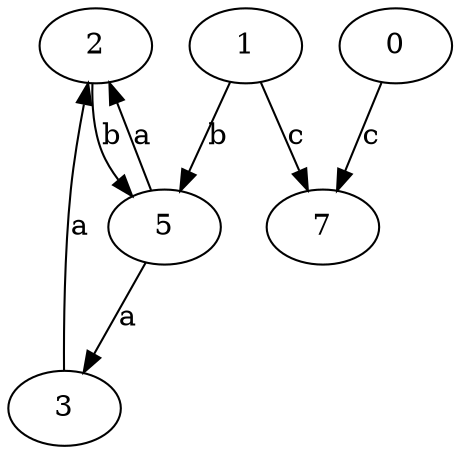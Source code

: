 strict digraph  {
2;
3;
0;
1;
5;
7;
2 -> 5  [label=b];
3 -> 2  [label=a];
0 -> 7  [label=c];
1 -> 5  [label=b];
1 -> 7  [label=c];
5 -> 2  [label=a];
5 -> 3  [label=a];
}
